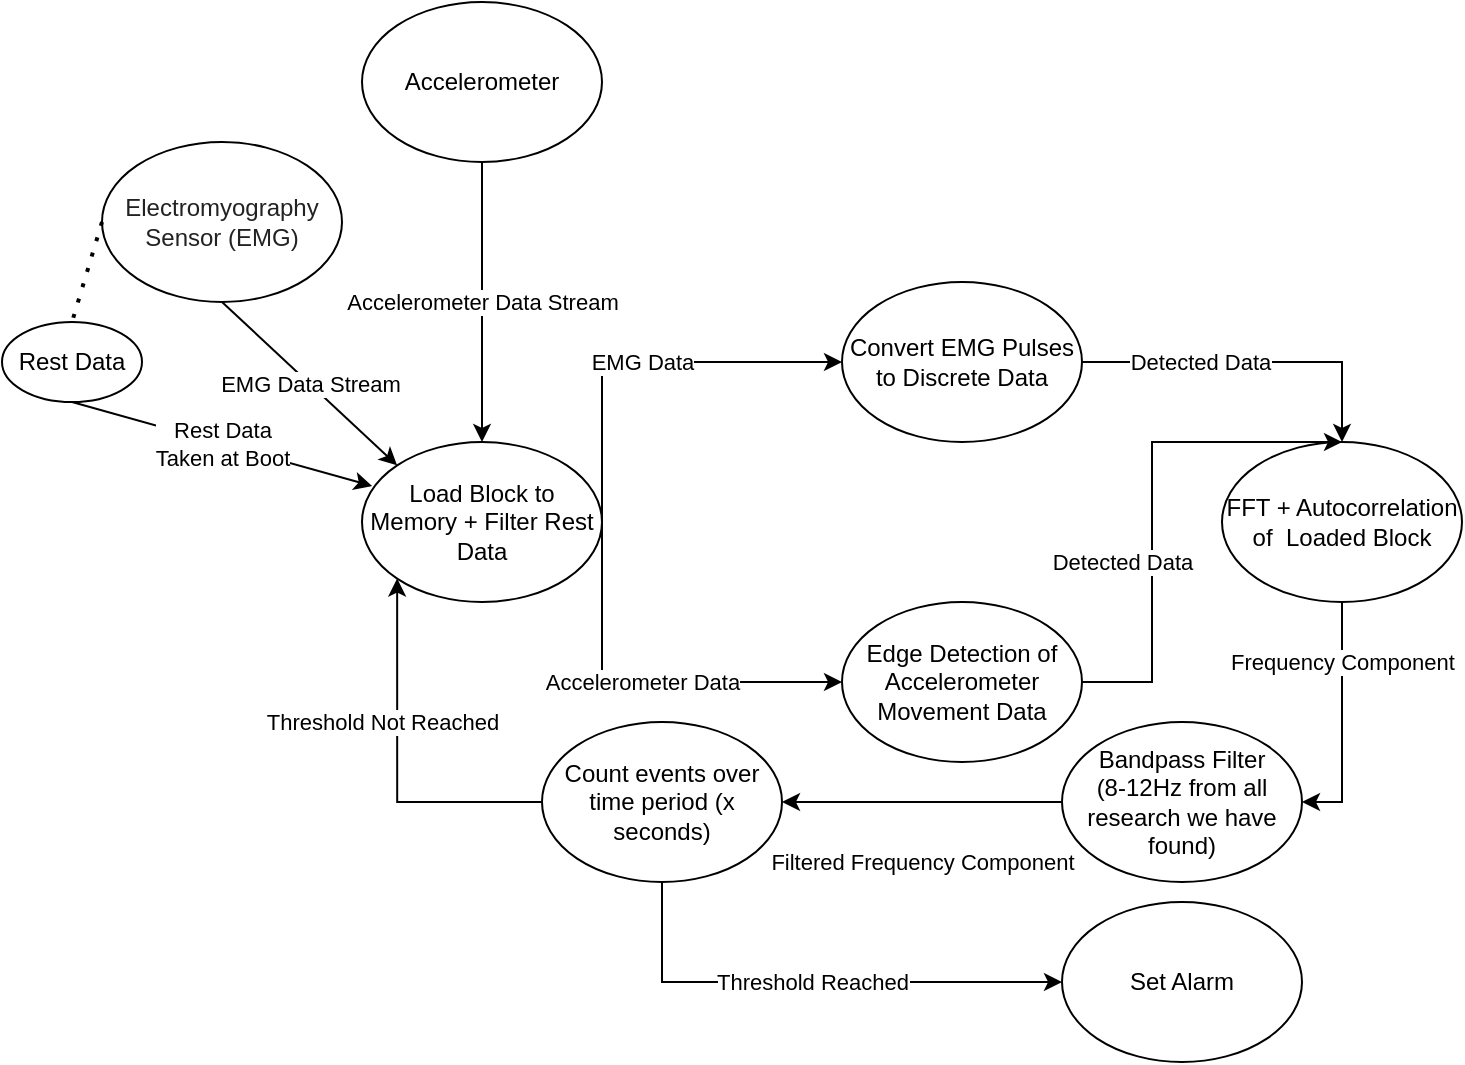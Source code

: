 <mxfile version="13.7.4" type="device"><diagram id="ahwSr-ls1LNnzIOOWpnH" name="Page-1"><mxGraphModel dx="2512" dy="762" grid="1" gridSize="10" guides="1" tooltips="1" connect="1" arrows="1" fold="1" page="1" pageScale="1" pageWidth="850" pageHeight="1100" math="0" shadow="0"><root><mxCell id="0"/><mxCell id="1" parent="0"/><mxCell id="Wyyv_Kf-sd6uzzAG3u1N-11" value="EMG Data" style="edgeStyle=orthogonalEdgeStyle;rounded=0;orthogonalLoop=1;jettySize=auto;html=1;exitX=1;exitY=0.5;exitDx=0;exitDy=0;" parent="1" source="PxSBFA7_wS8--DGLJzva-5" target="Wyyv_Kf-sd6uzzAG3u1N-10" edge="1"><mxGeometry relative="1" as="geometry"><Array as="points"><mxPoint x="260" y="310"/></Array></mxGeometry></mxCell><mxCell id="Wyyv_Kf-sd6uzzAG3u1N-13" value="Accelerometer Data" style="edgeStyle=orthogonalEdgeStyle;rounded=0;orthogonalLoop=1;jettySize=auto;html=1;exitX=1;exitY=0.5;exitDx=0;exitDy=0;entryX=0;entryY=0.5;entryDx=0;entryDy=0;" parent="1" source="PxSBFA7_wS8--DGLJzva-5" target="Wyyv_Kf-sd6uzzAG3u1N-12" edge="1"><mxGeometry relative="1" as="geometry"><Array as="points"><mxPoint x="260" y="470"/></Array></mxGeometry></mxCell><mxCell id="PxSBFA7_wS8--DGLJzva-5" value="Load Block to Memory + Filter Rest Data" style="ellipse;whiteSpace=wrap;html=1;" parent="1" vertex="1"><mxGeometry x="140" y="350" width="120" height="80" as="geometry"/></mxCell><mxCell id="PxSBFA7_wS8--DGLJzva-9" value="EMG Data Stream" style="endArrow=classic;html=1;entryX=0;entryY=0;entryDx=0;entryDy=0;exitX=0.5;exitY=1;exitDx=0;exitDy=0;" parent="1" source="Wyyv_Kf-sd6uzzAG3u1N-1" target="PxSBFA7_wS8--DGLJzva-5" edge="1"><mxGeometry width="50" height="50" relative="1" as="geometry"><mxPoint x="180" y="410" as="sourcePoint"/><mxPoint x="210" y="190" as="targetPoint"/></mxGeometry></mxCell><mxCell id="PxSBFA7_wS8--DGLJzva-15" value="Frequency Component" style="edgeStyle=orthogonalEdgeStyle;rounded=0;orthogonalLoop=1;jettySize=auto;html=1;exitX=0.5;exitY=1;exitDx=0;exitDy=0;entryX=1;entryY=0.5;entryDx=0;entryDy=0;" parent="1" source="PxSBFA7_wS8--DGLJzva-10" target="PxSBFA7_wS8--DGLJzva-12" edge="1"><mxGeometry x="-0.5" relative="1" as="geometry"><mxPoint as="offset"/></mxGeometry></mxCell><mxCell id="PxSBFA7_wS8--DGLJzva-10" value="FFT + Autocorrelation of&amp;nbsp; Loaded Block" style="ellipse;whiteSpace=wrap;html=1;" parent="1" vertex="1"><mxGeometry x="570" y="350" width="120" height="80" as="geometry"/></mxCell><mxCell id="PxSBFA7_wS8--DGLJzva-18" value="Filtered Frequency Component" style="edgeStyle=orthogonalEdgeStyle;rounded=0;orthogonalLoop=1;jettySize=auto;html=1;exitX=0;exitY=0.5;exitDx=0;exitDy=0;entryX=1;entryY=0.5;entryDx=0;entryDy=0;" parent="1" source="PxSBFA7_wS8--DGLJzva-12" target="PxSBFA7_wS8--DGLJzva-16" edge="1"><mxGeometry y="30" relative="1" as="geometry"><mxPoint as="offset"/></mxGeometry></mxCell><mxCell id="PxSBFA7_wS8--DGLJzva-12" value="Bandpass Filter&lt;br&gt;(8-12Hz from all research we have found)" style="ellipse;whiteSpace=wrap;html=1;" parent="1" vertex="1"><mxGeometry x="490" y="490" width="120" height="80" as="geometry"/></mxCell><mxCell id="PxSBFA7_wS8--DGLJzva-21" value="Threshold Not Reached" style="edgeStyle=orthogonalEdgeStyle;rounded=0;orthogonalLoop=1;jettySize=auto;html=1;exitX=0;exitY=0.5;exitDx=0;exitDy=0;entryX=0;entryY=1;entryDx=0;entryDy=0;" parent="1" source="PxSBFA7_wS8--DGLJzva-16" target="PxSBFA7_wS8--DGLJzva-5" edge="1"><mxGeometry x="-0.213" y="-41" relative="1" as="geometry"><Array as="points"><mxPoint x="158" y="530"/></Array><mxPoint x="-49" y="-40" as="offset"/><mxPoint x="140" y="790" as="targetPoint"/></mxGeometry></mxCell><mxCell id="Wyyv_Kf-sd6uzzAG3u1N-20" value="Threshold Reached" style="edgeStyle=orthogonalEdgeStyle;rounded=0;orthogonalLoop=1;jettySize=auto;html=1;exitX=0.5;exitY=1;exitDx=0;exitDy=0;entryX=0;entryY=0.5;entryDx=0;entryDy=0;" parent="1" source="PxSBFA7_wS8--DGLJzva-16" target="Wyyv_Kf-sd6uzzAG3u1N-19" edge="1"><mxGeometry relative="1" as="geometry"/></mxCell><mxCell id="PxSBFA7_wS8--DGLJzva-16" value="Count events over time period (x seconds)" style="ellipse;whiteSpace=wrap;html=1;" parent="1" vertex="1"><mxGeometry x="230" y="490" width="120" height="80" as="geometry"/></mxCell><mxCell id="Wyyv_Kf-sd6uzzAG3u1N-1" value="&lt;span style=&quot;color: rgb(34 , 34 , 34) ; text-align: left ; background-color: rgb(255 , 255 , 255)&quot;&gt;&lt;font style=&quot;font-size: 12px&quot;&gt;Electromyography Sensor (EMG)&lt;/font&gt;&lt;/span&gt;" style="ellipse;whiteSpace=wrap;html=1;" parent="1" vertex="1"><mxGeometry x="10" y="200" width="120" height="80" as="geometry"/></mxCell><mxCell id="Wyyv_Kf-sd6uzzAG3u1N-3" value="Accelerometer Data Stream" style="edgeStyle=orthogonalEdgeStyle;rounded=0;orthogonalLoop=1;jettySize=auto;html=1;exitX=0.5;exitY=1;exitDx=0;exitDy=0;entryX=0.5;entryY=0;entryDx=0;entryDy=0;" parent="1" source="Wyyv_Kf-sd6uzzAG3u1N-2" target="PxSBFA7_wS8--DGLJzva-5" edge="1"><mxGeometry relative="1" as="geometry"><Array as="points"/></mxGeometry></mxCell><mxCell id="Wyyv_Kf-sd6uzzAG3u1N-2" value="Accelerometer" style="ellipse;whiteSpace=wrap;html=1;" parent="1" vertex="1"><mxGeometry x="140" y="130" width="120" height="80" as="geometry"/></mxCell><mxCell id="Wyyv_Kf-sd6uzzAG3u1N-4" value="Rest Data" style="ellipse;whiteSpace=wrap;html=1;" parent="1" vertex="1"><mxGeometry x="-40" y="290" width="70" height="40" as="geometry"/></mxCell><mxCell id="Wyyv_Kf-sd6uzzAG3u1N-7" value="Rest Data&lt;br&gt;Taken at Boot" style="endArrow=classic;html=1;exitX=0.5;exitY=1;exitDx=0;exitDy=0;entryX=0.042;entryY=0.275;entryDx=0;entryDy=0;entryPerimeter=0;" parent="1" source="Wyyv_Kf-sd6uzzAG3u1N-4" target="PxSBFA7_wS8--DGLJzva-5" edge="1"><mxGeometry width="50" height="50" relative="1" as="geometry"><mxPoint x="680" y="600" as="sourcePoint"/><mxPoint x="730" y="550" as="targetPoint"/></mxGeometry></mxCell><mxCell id="Wyyv_Kf-sd6uzzAG3u1N-9" value="" style="endArrow=none;dashed=1;html=1;dashPattern=1 3;strokeWidth=2;entryX=0.5;entryY=0;entryDx=0;entryDy=0;exitX=0;exitY=0.5;exitDx=0;exitDy=0;" parent="1" source="Wyyv_Kf-sd6uzzAG3u1N-1" target="Wyyv_Kf-sd6uzzAG3u1N-4" edge="1"><mxGeometry width="50" height="50" relative="1" as="geometry"><mxPoint x="680" y="600" as="sourcePoint"/><mxPoint x="730" y="550" as="targetPoint"/></mxGeometry></mxCell><mxCell id="Wyyv_Kf-sd6uzzAG3u1N-16" value="Detected Data" style="edgeStyle=orthogonalEdgeStyle;rounded=0;orthogonalLoop=1;jettySize=auto;html=1;exitX=1;exitY=0.5;exitDx=0;exitDy=0;entryX=0.5;entryY=0;entryDx=0;entryDy=0;" parent="1" source="Wyyv_Kf-sd6uzzAG3u1N-10" target="PxSBFA7_wS8--DGLJzva-10" edge="1"><mxGeometry x="-0.304" relative="1" as="geometry"><mxPoint x="780" y="460" as="targetPoint"/><mxPoint as="offset"/></mxGeometry></mxCell><mxCell id="Wyyv_Kf-sd6uzzAG3u1N-10" value="Convert EMG Pulses to Discrete Data" style="ellipse;whiteSpace=wrap;html=1;" parent="1" vertex="1"><mxGeometry x="380" y="270" width="120" height="80" as="geometry"/></mxCell><mxCell id="Wyyv_Kf-sd6uzzAG3u1N-17" value="Detected Data" style="edgeStyle=orthogonalEdgeStyle;rounded=0;orthogonalLoop=1;jettySize=auto;html=1;exitX=1;exitY=0.5;exitDx=0;exitDy=0;entryX=0.5;entryY=0;entryDx=0;entryDy=0;" parent="1" source="Wyyv_Kf-sd6uzzAG3u1N-12" target="PxSBFA7_wS8--DGLJzva-10" edge="1"><mxGeometry x="-0.24" y="15" relative="1" as="geometry"><mxPoint as="offset"/><Array as="points"><mxPoint x="535" y="470"/><mxPoint x="535" y="350"/></Array></mxGeometry></mxCell><mxCell id="Wyyv_Kf-sd6uzzAG3u1N-12" value="Edge Detection of Accelerometer Movement Data" style="ellipse;whiteSpace=wrap;html=1;" parent="1" vertex="1"><mxGeometry x="380" y="430" width="120" height="80" as="geometry"/></mxCell><mxCell id="Wyyv_Kf-sd6uzzAG3u1N-19" value="Set Alarm" style="ellipse;whiteSpace=wrap;html=1;" parent="1" vertex="1"><mxGeometry x="490" y="580" width="120" height="80" as="geometry"/></mxCell></root></mxGraphModel></diagram></mxfile>